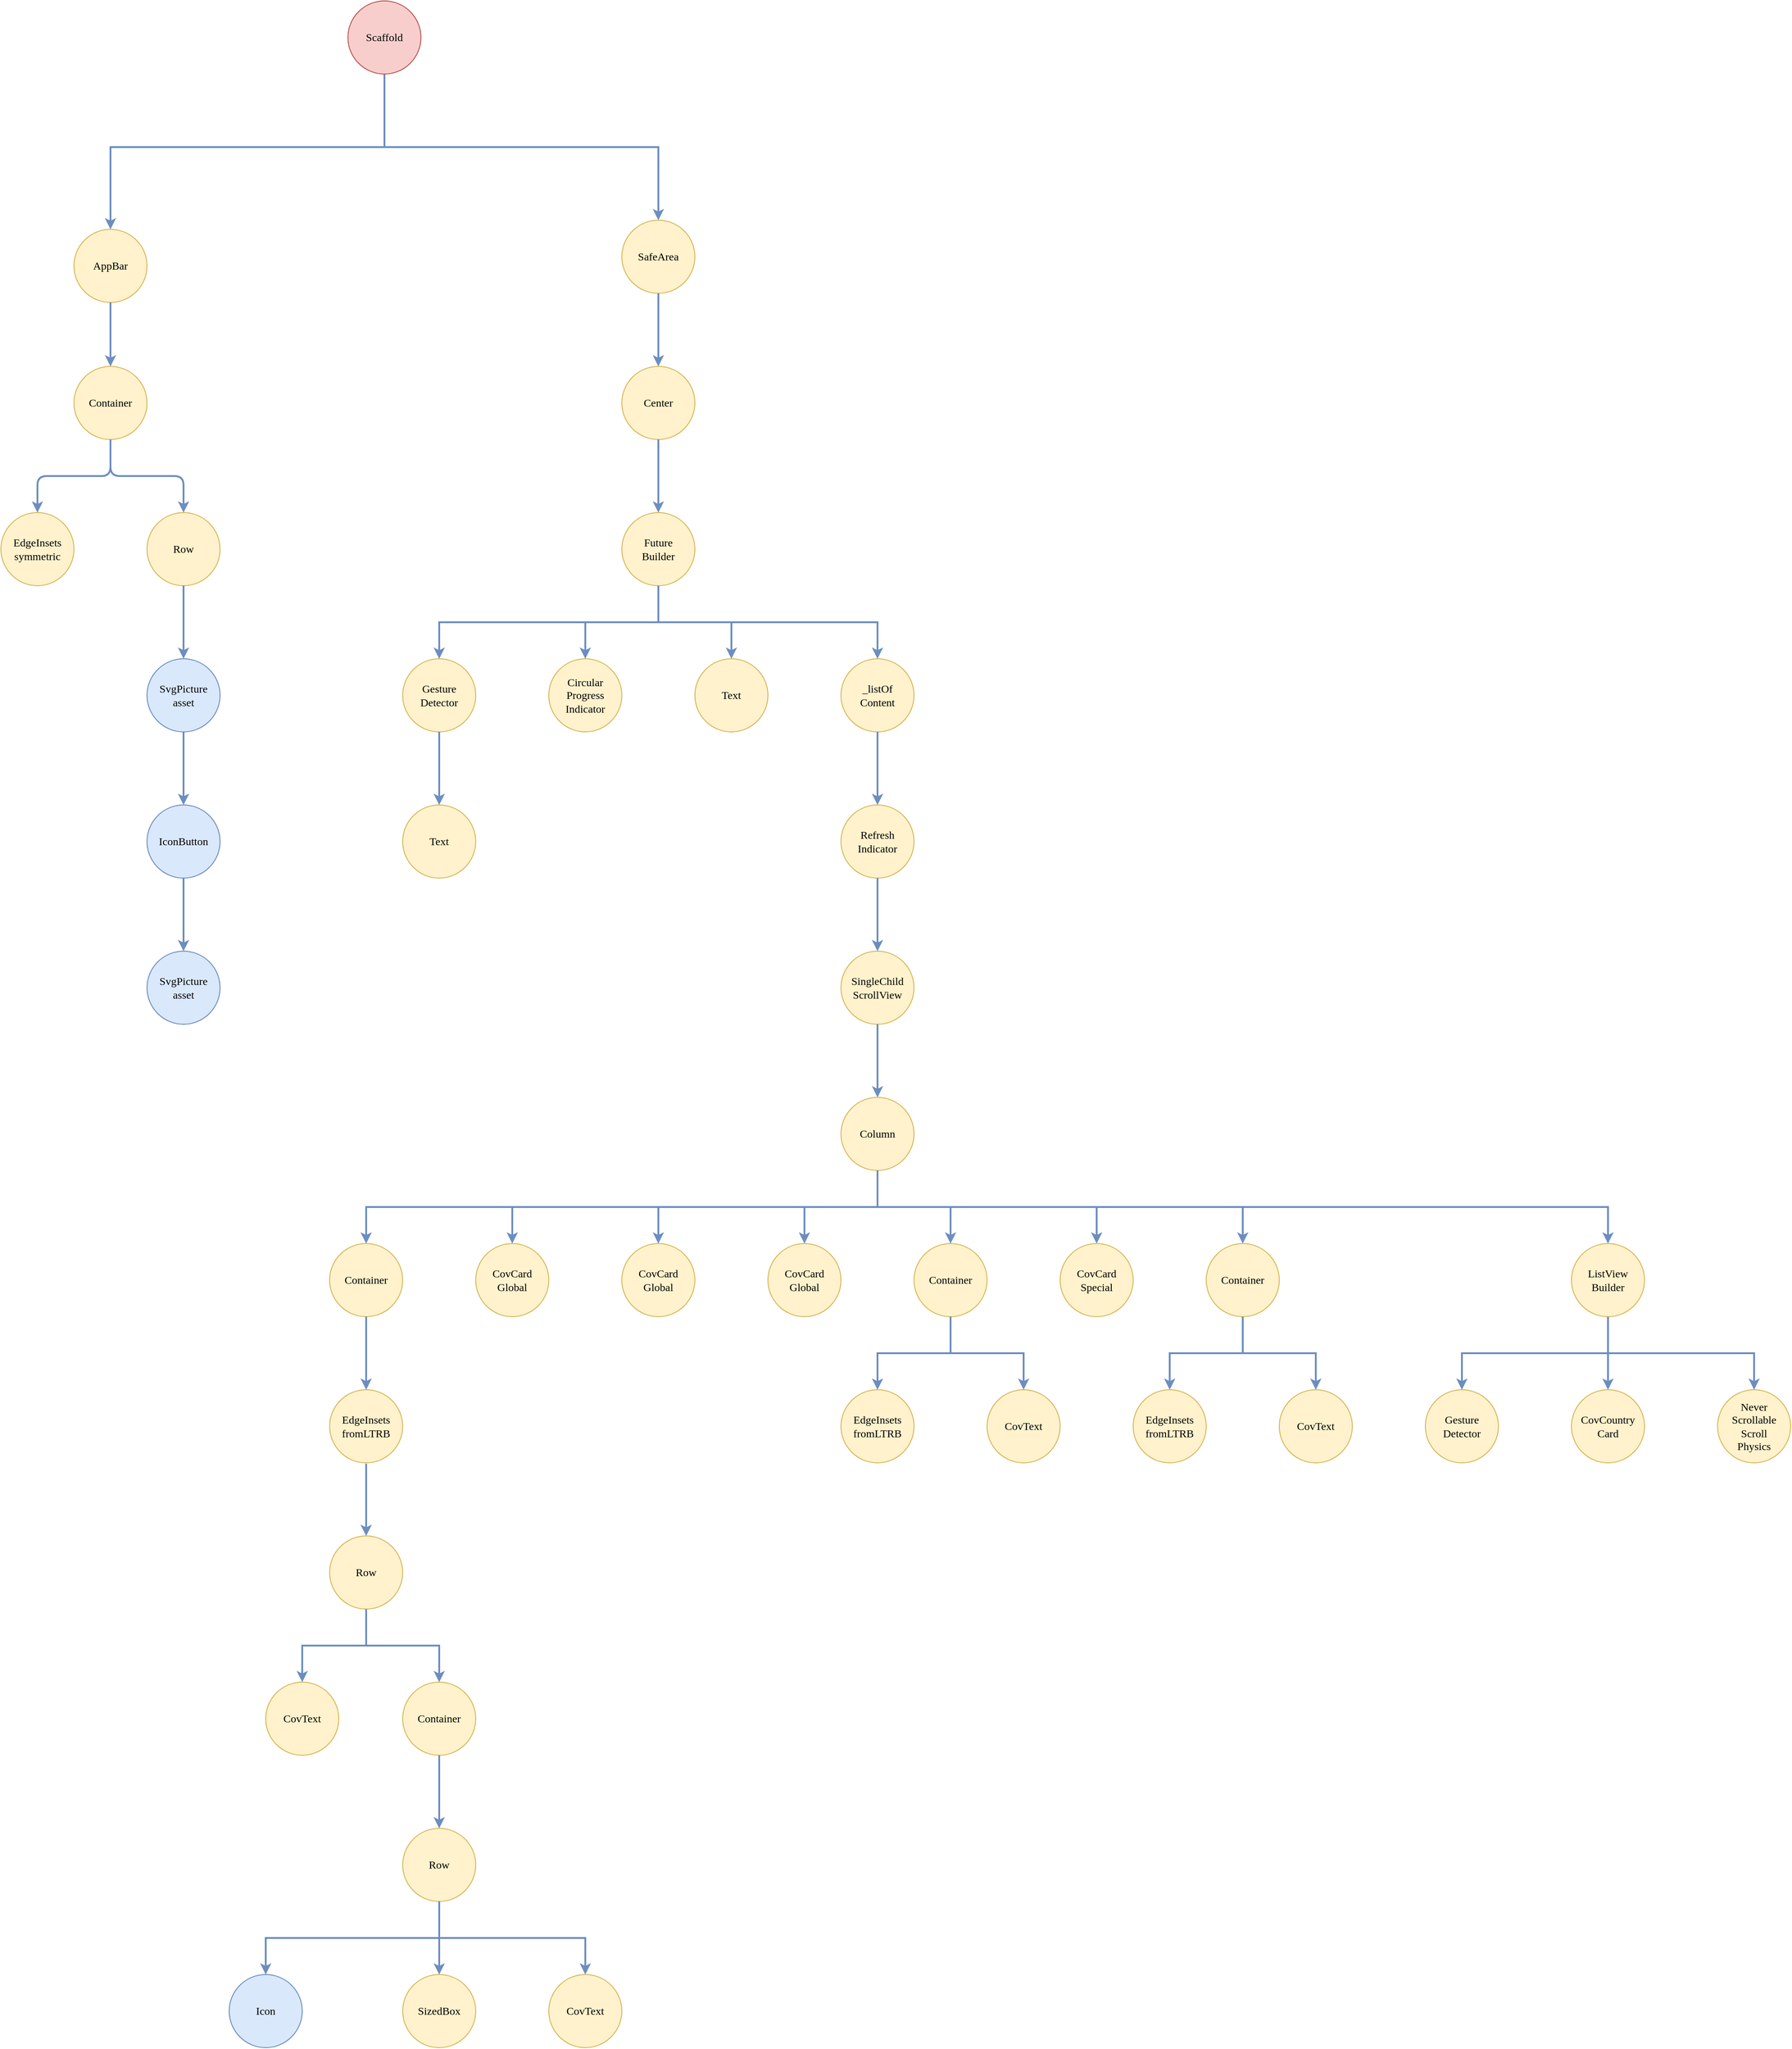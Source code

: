 <mxfile version="13.7.7" type="device"><diagram id="fLpZn8wgduBqjd5CORHO" name="Page-1"><mxGraphModel dx="18" dy="479" grid="1" gridSize="10" guides="1" tooltips="1" connect="1" arrows="1" fold="1" page="1" pageScale="1" pageWidth="850" pageHeight="1100" math="0" shadow="0"><root><mxCell id="0"/><mxCell id="1" parent="0"/><mxCell id="bT15BJXEBlqw_Ba61aOd-63" style="edgeStyle=orthogonalEdgeStyle;rounded=0;orthogonalLoop=1;jettySize=auto;html=1;strokeWidth=2;fillColor=#dae8fc;strokeColor=#6c8ebf;" parent="1" source="bT15BJXEBlqw_Ba61aOd-1" target="bT15BJXEBlqw_Ba61aOd-57" edge="1"><mxGeometry relative="1" as="geometry"><Array as="points"><mxPoint x="1380" y="200"/><mxPoint x="1080" y="200"/></Array></mxGeometry></mxCell><mxCell id="bT15BJXEBlqw_Ba61aOd-64" style="edgeStyle=orthogonalEdgeStyle;rounded=0;orthogonalLoop=1;jettySize=auto;html=1;strokeWidth=2;fillColor=#dae8fc;strokeColor=#6c8ebf;" parent="1" source="bT15BJXEBlqw_Ba61aOd-1" target="bT15BJXEBlqw_Ba61aOd-2" edge="1"><mxGeometry relative="1" as="geometry"><Array as="points"><mxPoint x="1380" y="200"/><mxPoint x="1680" y="200"/></Array></mxGeometry></mxCell><mxCell id="bT15BJXEBlqw_Ba61aOd-1" value="Scaffold" style="ellipse;whiteSpace=wrap;html=1;aspect=fixed;fontFamily=Verdana;fillColor=#f8cecc;strokeColor=#b85450;" parent="1" vertex="1"><mxGeometry x="1340" y="40" width="80" height="80" as="geometry"/></mxCell><mxCell id="bT15BJXEBlqw_Ba61aOd-2" value="SafeArea" style="ellipse;whiteSpace=wrap;html=1;aspect=fixed;fontFamily=Verdana;fillColor=#fff2cc;strokeColor=#d6b656;" parent="1" vertex="1"><mxGeometry x="1640" y="280" width="80" height="80" as="geometry"/></mxCell><mxCell id="bT15BJXEBlqw_Ba61aOd-57" value="AppBar" style="ellipse;whiteSpace=wrap;html=1;aspect=fixed;fontFamily=Verdana;fillColor=#fff2cc;strokeColor=#d6b656;" parent="1" vertex="1"><mxGeometry x="1040" y="290" width="80" height="80" as="geometry"/></mxCell><mxCell id="02WuhQaX8wvzWxbgia8o-1" value="Center" style="ellipse;whiteSpace=wrap;html=1;aspect=fixed;fontFamily=Verdana;fillColor=#fff2cc;strokeColor=#d6b656;" parent="1" vertex="1"><mxGeometry x="1640" y="440" width="80" height="80" as="geometry"/></mxCell><mxCell id="02WuhQaX8wvzWxbgia8o-2" value="" style="endArrow=classic;html=1;strokeWidth=2;fontFamily=Verdana;exitX=0.5;exitY=1;exitDx=0;exitDy=0;entryX=0.5;entryY=0;entryDx=0;entryDy=0;fillColor=#dae8fc;strokeColor=#6c8ebf;" parent="1" source="bT15BJXEBlqw_Ba61aOd-2" target="02WuhQaX8wvzWxbgia8o-1" edge="1"><mxGeometry width="50" height="50" relative="1" as="geometry"><mxPoint x="1620" y="510" as="sourcePoint"/><mxPoint x="1670" y="460" as="targetPoint"/></mxGeometry></mxCell><mxCell id="02WuhQaX8wvzWxbgia8o-3" value="&lt;div&gt;Future&lt;/div&gt;&lt;div&gt;Builder&lt;/div&gt;" style="ellipse;whiteSpace=wrap;html=1;aspect=fixed;fontFamily=Verdana;fillColor=#fff2cc;strokeColor=#d6b656;" parent="1" vertex="1"><mxGeometry x="1640" y="600" width="80" height="80" as="geometry"/></mxCell><mxCell id="02WuhQaX8wvzWxbgia8o-4" value="Gesture Detector" style="ellipse;whiteSpace=wrap;html=1;aspect=fixed;fontFamily=Verdana;fillColor=#fff2cc;strokeColor=#d6b656;" parent="1" vertex="1"><mxGeometry x="1400" y="760" width="80" height="80" as="geometry"/></mxCell><mxCell id="02WuhQaX8wvzWxbgia8o-7" value="Text" style="ellipse;whiteSpace=wrap;html=1;aspect=fixed;fontFamily=Verdana;fillColor=#fff2cc;strokeColor=#d6b656;" parent="1" vertex="1"><mxGeometry x="1720" y="760" width="80" height="80" as="geometry"/></mxCell><mxCell id="02WuhQaX8wvzWxbgia8o-8" value="" style="edgeStyle=elbowEdgeStyle;elbow=vertical;endArrow=classic;html=1;strokeWidth=2;fontFamily=Verdana;exitX=0.5;exitY=1;exitDx=0;exitDy=0;rounded=0;fillColor=#dae8fc;strokeColor=#6c8ebf;" parent="1" source="02WuhQaX8wvzWxbgia8o-3" target="02WuhQaX8wvzWxbgia8o-4" edge="1"><mxGeometry width="50" height="50" relative="1" as="geometry"><mxPoint x="1630" y="800" as="sourcePoint"/><mxPoint x="1680" y="750" as="targetPoint"/></mxGeometry></mxCell><mxCell id="02WuhQaX8wvzWxbgia8o-9" value="" style="edgeStyle=elbowEdgeStyle;elbow=vertical;endArrow=classic;html=1;strokeWidth=2;fontFamily=Verdana;entryX=0.5;entryY=0;entryDx=0;entryDy=0;rounded=0;fillColor=#dae8fc;strokeColor=#6c8ebf;" parent="1" target="02WuhQaX8wvzWxbgia8o-7" edge="1"><mxGeometry width="50" height="50" relative="1" as="geometry"><mxPoint x="1680" y="680" as="sourcePoint"/><mxPoint x="1740" y="740" as="targetPoint"/></mxGeometry></mxCell><mxCell id="02WuhQaX8wvzWxbgia8o-10" value="&lt;div&gt;Circular&lt;/div&gt;&lt;div&gt;Progress&lt;/div&gt;&lt;div&gt;Indicator&lt;br&gt;&lt;/div&gt;" style="ellipse;whiteSpace=wrap;html=1;aspect=fixed;fontFamily=Verdana;fillColor=#fff2cc;strokeColor=#d6b656;" parent="1" vertex="1"><mxGeometry x="1560" y="760" width="80" height="80" as="geometry"/></mxCell><mxCell id="02WuhQaX8wvzWxbgia8o-12" value="Text" style="ellipse;whiteSpace=wrap;html=1;aspect=fixed;fontFamily=Verdana;fillColor=#fff2cc;strokeColor=#d6b656;" parent="1" vertex="1"><mxGeometry x="1400" y="920" width="80" height="80" as="geometry"/></mxCell><mxCell id="02WuhQaX8wvzWxbgia8o-13" value="" style="endArrow=classic;html=1;strokeWidth=2;fontFamily=Verdana;exitX=0.5;exitY=1;exitDx=0;exitDy=0;entryX=0.5;entryY=0;entryDx=0;entryDy=0;fillColor=#dae8fc;strokeColor=#6c8ebf;" parent="1" source="02WuhQaX8wvzWxbgia8o-4" target="02WuhQaX8wvzWxbgia8o-12" edge="1"><mxGeometry width="50" height="50" relative="1" as="geometry"><mxPoint x="1610" y="870" as="sourcePoint"/><mxPoint x="1660" y="820" as="targetPoint"/></mxGeometry></mxCell><mxCell id="02WuhQaX8wvzWxbgia8o-15" value="" style="edgeStyle=elbowEdgeStyle;elbow=vertical;endArrow=classic;html=1;strokeWidth=2;fontFamily=Verdana;exitX=0.5;exitY=1;exitDx=0;exitDy=0;rounded=0;fillColor=#dae8fc;strokeColor=#6c8ebf;" parent="1" source="02WuhQaX8wvzWxbgia8o-3" target="02WuhQaX8wvzWxbgia8o-10" edge="1"><mxGeometry width="50" height="50" relative="1" as="geometry"><mxPoint x="1660" y="860" as="sourcePoint"/><mxPoint x="1710" y="810" as="targetPoint"/></mxGeometry></mxCell><mxCell id="02WuhQaX8wvzWxbgia8o-16" value="&lt;div&gt;_listOf&lt;/div&gt;&lt;div&gt;Content&lt;br&gt;&lt;/div&gt;" style="ellipse;whiteSpace=wrap;html=1;aspect=fixed;fontFamily=Verdana;fillColor=#fff2cc;strokeColor=#d6b656;" parent="1" vertex="1"><mxGeometry x="1880" y="760" width="80" height="80" as="geometry"/></mxCell><mxCell id="02WuhQaX8wvzWxbgia8o-17" value="" style="edgeStyle=elbowEdgeStyle;elbow=vertical;endArrow=classic;html=1;strokeWidth=2;fontFamily=Verdana;exitX=0.5;exitY=1;exitDx=0;exitDy=0;rounded=0;fillColor=#dae8fc;strokeColor=#6c8ebf;" parent="1" source="02WuhQaX8wvzWxbgia8o-3" target="02WuhQaX8wvzWxbgia8o-16" edge="1"><mxGeometry width="50" height="50" relative="1" as="geometry"><mxPoint x="1710" y="860" as="sourcePoint"/><mxPoint x="1760" y="810" as="targetPoint"/></mxGeometry></mxCell><mxCell id="02WuhQaX8wvzWxbgia8o-19" value="&lt;div&gt;SingleChild&lt;/div&gt;&lt;div&gt;ScrollView&lt;br&gt;&lt;/div&gt;" style="ellipse;whiteSpace=wrap;html=1;aspect=fixed;fontFamily=Verdana;fillColor=#fff2cc;strokeColor=#d6b656;" parent="1" vertex="1"><mxGeometry x="1880" y="1080" width="80" height="80" as="geometry"/></mxCell><mxCell id="02WuhQaX8wvzWxbgia8o-20" value="Column" style="ellipse;whiteSpace=wrap;html=1;aspect=fixed;fontFamily=Verdana;fillColor=#fff2cc;strokeColor=#d6b656;" parent="1" vertex="1"><mxGeometry x="1880" y="1240" width="80" height="80" as="geometry"/></mxCell><mxCell id="02WuhQaX8wvzWxbgia8o-21" value="Container" style="ellipse;whiteSpace=wrap;html=1;aspect=fixed;fontFamily=Verdana;fillColor=#fff2cc;strokeColor=#d6b656;" parent="1" vertex="1"><mxGeometry x="1320" y="1400" width="80" height="80" as="geometry"/></mxCell><mxCell id="02WuhQaX8wvzWxbgia8o-22" value="&lt;div&gt;CovCard&lt;/div&gt;&lt;div&gt;Global&lt;/div&gt;" style="ellipse;whiteSpace=wrap;html=1;aspect=fixed;fontFamily=Verdana;fillColor=#fff2cc;strokeColor=#d6b656;" parent="1" vertex="1"><mxGeometry x="1480" y="1400" width="80" height="80" as="geometry"/></mxCell><mxCell id="02WuhQaX8wvzWxbgia8o-26" value="&lt;div&gt;CovCard&lt;/div&gt;&lt;div&gt;Global&lt;/div&gt;" style="ellipse;whiteSpace=wrap;html=1;aspect=fixed;fontFamily=Verdana;fillColor=#fff2cc;strokeColor=#d6b656;" parent="1" vertex="1"><mxGeometry x="1800" y="1400" width="80" height="80" as="geometry"/></mxCell><mxCell id="02WuhQaX8wvzWxbgia8o-27" value="&lt;div&gt;CovCard&lt;/div&gt;&lt;div&gt;Global&lt;/div&gt;" style="ellipse;whiteSpace=wrap;html=1;aspect=fixed;fontFamily=Verdana;fillColor=#fff2cc;strokeColor=#d6b656;" parent="1" vertex="1"><mxGeometry x="1640" y="1400" width="80" height="80" as="geometry"/></mxCell><mxCell id="02WuhQaX8wvzWxbgia8o-28" value="Container" style="ellipse;whiteSpace=wrap;html=1;aspect=fixed;fontFamily=Verdana;fillColor=#fff2cc;strokeColor=#d6b656;" parent="1" vertex="1"><mxGeometry x="1960" y="1400" width="80" height="80" as="geometry"/></mxCell><mxCell id="02WuhQaX8wvzWxbgia8o-29" value="&lt;div&gt;CovCard&lt;/div&gt;&lt;div&gt;Special&lt;br&gt;&lt;/div&gt;" style="ellipse;whiteSpace=wrap;html=1;aspect=fixed;fontFamily=Verdana;fillColor=#fff2cc;strokeColor=#d6b656;" parent="1" vertex="1"><mxGeometry x="2120" y="1400" width="80" height="80" as="geometry"/></mxCell><mxCell id="02WuhQaX8wvzWxbgia8o-30" value="Container" style="ellipse;whiteSpace=wrap;html=1;aspect=fixed;fontFamily=Verdana;fillColor=#fff2cc;strokeColor=#d6b656;" parent="1" vertex="1"><mxGeometry x="2280" y="1400" width="80" height="80" as="geometry"/></mxCell><mxCell id="02WuhQaX8wvzWxbgia8o-31" value="&lt;div&gt;ListView&lt;/div&gt;&lt;div&gt;Builder&lt;br&gt;&lt;/div&gt;" style="ellipse;whiteSpace=wrap;html=1;aspect=fixed;fontFamily=Verdana;fillColor=#fff2cc;strokeColor=#d6b656;" parent="1" vertex="1"><mxGeometry x="2680" y="1400" width="80" height="80" as="geometry"/></mxCell><mxCell id="02WuhQaX8wvzWxbgia8o-32" value="&lt;div&gt;EdgeInsets&lt;/div&gt;&lt;div&gt;fromLTRB&lt;br&gt;&lt;/div&gt;" style="ellipse;whiteSpace=wrap;html=1;aspect=fixed;fontFamily=Verdana;fillColor=#fff2cc;strokeColor=#d6b656;" parent="1" vertex="1"><mxGeometry x="1320" y="1560" width="80" height="80" as="geometry"/></mxCell><mxCell id="02WuhQaX8wvzWxbgia8o-33" value="Row" style="ellipse;whiteSpace=wrap;html=1;aspect=fixed;fontFamily=Verdana;fillColor=#fff2cc;strokeColor=#d6b656;" parent="1" vertex="1"><mxGeometry x="1320" y="1720" width="80" height="80" as="geometry"/></mxCell><mxCell id="02WuhQaX8wvzWxbgia8o-34" value="CovText" style="ellipse;whiteSpace=wrap;html=1;aspect=fixed;fontFamily=Verdana;fillColor=#fff2cc;strokeColor=#d6b656;" parent="1" vertex="1"><mxGeometry x="1250" y="1880" width="80" height="80" as="geometry"/></mxCell><mxCell id="02WuhQaX8wvzWxbgia8o-35" value="Container" style="ellipse;whiteSpace=wrap;html=1;aspect=fixed;fontFamily=Verdana;fillColor=#fff2cc;strokeColor=#d6b656;" parent="1" vertex="1"><mxGeometry x="1400" y="1880" width="80" height="80" as="geometry"/></mxCell><mxCell id="02WuhQaX8wvzWxbgia8o-36" value="Row" style="ellipse;whiteSpace=wrap;html=1;aspect=fixed;fontFamily=Verdana;fillColor=#fff2cc;strokeColor=#d6b656;" parent="1" vertex="1"><mxGeometry x="1400" y="2040" width="80" height="80" as="geometry"/></mxCell><mxCell id="02WuhQaX8wvzWxbgia8o-37" value="Icon" style="ellipse;whiteSpace=wrap;html=1;aspect=fixed;fontFamily=Verdana;fillColor=#dae8fc;strokeColor=#6c8ebf;" parent="1" vertex="1"><mxGeometry x="1210" y="2200" width="80" height="80" as="geometry"/></mxCell><mxCell id="02WuhQaX8wvzWxbgia8o-38" value="SizedBox" style="ellipse;whiteSpace=wrap;html=1;aspect=fixed;fontFamily=Verdana;fillColor=#fff2cc;strokeColor=#d6b656;" parent="1" vertex="1"><mxGeometry x="1400" y="2200" width="80" height="80" as="geometry"/></mxCell><mxCell id="02WuhQaX8wvzWxbgia8o-39" value="CovText" style="ellipse;whiteSpace=wrap;html=1;aspect=fixed;fontFamily=Verdana;fillColor=#fff2cc;strokeColor=#d6b656;" parent="1" vertex="1"><mxGeometry x="1560" y="2200" width="80" height="80" as="geometry"/></mxCell><mxCell id="02WuhQaX8wvzWxbgia8o-40" value="" style="endArrow=classic;html=1;strokeWidth=2;fontFamily=Verdana;exitX=0.5;exitY=1;exitDx=0;exitDy=0;fillColor=#dae8fc;strokeColor=#6c8ebf;" parent="1" source="02WuhQaX8wvzWxbgia8o-16" target="E_biVGHDyVx-wCJ4b8H1-1" edge="1"><mxGeometry width="50" height="50" relative="1" as="geometry"><mxPoint x="1760" y="920" as="sourcePoint"/><mxPoint x="1920" y="910" as="targetPoint"/></mxGeometry></mxCell><mxCell id="02WuhQaX8wvzWxbgia8o-41" value="" style="endArrow=classic;html=1;strokeWidth=2;fontFamily=Verdana;exitX=0.5;exitY=1;exitDx=0;exitDy=0;entryX=0.5;entryY=0;entryDx=0;entryDy=0;fillColor=#dae8fc;strokeColor=#6c8ebf;" parent="1" source="02WuhQaX8wvzWxbgia8o-19" target="02WuhQaX8wvzWxbgia8o-20" edge="1"><mxGeometry width="50" height="50" relative="1" as="geometry"><mxPoint x="1760" y="1260" as="sourcePoint"/><mxPoint x="1810" y="1210" as="targetPoint"/></mxGeometry></mxCell><mxCell id="02WuhQaX8wvzWxbgia8o-43" value="" style="edgeStyle=elbowEdgeStyle;elbow=vertical;endArrow=classic;html=1;strokeWidth=2;fontFamily=Verdana;exitX=0.5;exitY=1;exitDx=0;exitDy=0;rounded=0;fillColor=#dae8fc;strokeColor=#6c8ebf;" parent="1" source="02WuhQaX8wvzWxbgia8o-20" target="02WuhQaX8wvzWxbgia8o-21" edge="1"><mxGeometry width="50" height="50" relative="1" as="geometry"><mxPoint x="1650" y="1380" as="sourcePoint"/><mxPoint x="1700" y="1330" as="targetPoint"/></mxGeometry></mxCell><mxCell id="02WuhQaX8wvzWxbgia8o-44" value="" style="edgeStyle=elbowEdgeStyle;elbow=vertical;endArrow=classic;html=1;strokeWidth=2;fontFamily=Verdana;exitX=0.5;exitY=1;exitDx=0;exitDy=0;rounded=0;fillColor=#dae8fc;strokeColor=#6c8ebf;" parent="1" source="02WuhQaX8wvzWxbgia8o-20" target="02WuhQaX8wvzWxbgia8o-22" edge="1"><mxGeometry width="50" height="50" relative="1" as="geometry"><mxPoint x="1650" y="1380" as="sourcePoint"/><mxPoint x="1700" y="1330" as="targetPoint"/></mxGeometry></mxCell><mxCell id="02WuhQaX8wvzWxbgia8o-45" value="" style="edgeStyle=elbowEdgeStyle;elbow=vertical;endArrow=classic;html=1;strokeWidth=2;fontFamily=Verdana;rounded=0;fillColor=#dae8fc;strokeColor=#6c8ebf;" parent="1" target="02WuhQaX8wvzWxbgia8o-27" edge="1"><mxGeometry width="50" height="50" relative="1" as="geometry"><mxPoint x="1920" y="1320" as="sourcePoint"/><mxPoint x="1880" y="1330" as="targetPoint"/></mxGeometry></mxCell><mxCell id="02WuhQaX8wvzWxbgia8o-46" value="" style="edgeStyle=elbowEdgeStyle;elbow=vertical;endArrow=classic;html=1;strokeWidth=2;fontFamily=Verdana;exitX=0.5;exitY=1;exitDx=0;exitDy=0;entryX=0.5;entryY=0;entryDx=0;entryDy=0;rounded=0;fillColor=#dae8fc;strokeColor=#6c8ebf;" parent="1" source="02WuhQaX8wvzWxbgia8o-20" target="02WuhQaX8wvzWxbgia8o-26" edge="1"><mxGeometry width="50" height="50" relative="1" as="geometry"><mxPoint x="1830" y="1380" as="sourcePoint"/><mxPoint x="1880" y="1330" as="targetPoint"/></mxGeometry></mxCell><mxCell id="02WuhQaX8wvzWxbgia8o-47" value="" style="edgeStyle=elbowEdgeStyle;elbow=vertical;endArrow=classic;html=1;strokeWidth=2;fontFamily=Verdana;exitX=0.5;exitY=1;exitDx=0;exitDy=0;entryX=0.5;entryY=0;entryDx=0;entryDy=0;rounded=0;fillColor=#dae8fc;strokeColor=#6c8ebf;" parent="1" source="02WuhQaX8wvzWxbgia8o-20" target="02WuhQaX8wvzWxbgia8o-28" edge="1"><mxGeometry width="50" height="50" relative="1" as="geometry"><mxPoint x="1940" y="1340" as="sourcePoint"/><mxPoint x="1930" y="1430" as="targetPoint"/></mxGeometry></mxCell><mxCell id="02WuhQaX8wvzWxbgia8o-48" value="" style="edgeStyle=elbowEdgeStyle;elbow=vertical;endArrow=classic;html=1;strokeWidth=2;fontFamily=Verdana;exitX=0.5;exitY=1;exitDx=0;exitDy=0;entryX=0.5;entryY=0;entryDx=0;entryDy=0;rounded=0;fillColor=#dae8fc;strokeColor=#6c8ebf;" parent="1" source="02WuhQaX8wvzWxbgia8o-20" target="02WuhQaX8wvzWxbgia8o-29" edge="1"><mxGeometry width="50" height="50" relative="1" as="geometry"><mxPoint x="1890" y="1410" as="sourcePoint"/><mxPoint x="1940" y="1360" as="targetPoint"/></mxGeometry></mxCell><mxCell id="02WuhQaX8wvzWxbgia8o-49" value="" style="edgeStyle=elbowEdgeStyle;elbow=vertical;endArrow=classic;html=1;strokeWidth=2;fontFamily=Verdana;exitX=0.5;exitY=1;exitDx=0;exitDy=0;entryX=0.5;entryY=0;entryDx=0;entryDy=0;rounded=0;fillColor=#dae8fc;strokeColor=#6c8ebf;" parent="1" source="02WuhQaX8wvzWxbgia8o-20" target="02WuhQaX8wvzWxbgia8o-30" edge="1"><mxGeometry width="50" height="50" relative="1" as="geometry"><mxPoint x="1890" y="1410" as="sourcePoint"/><mxPoint x="1940" y="1360" as="targetPoint"/></mxGeometry></mxCell><mxCell id="02WuhQaX8wvzWxbgia8o-50" value="" style="edgeStyle=elbowEdgeStyle;elbow=vertical;endArrow=classic;html=1;strokeWidth=2;fontFamily=Verdana;exitX=0.5;exitY=1;exitDx=0;exitDy=0;entryX=0.5;entryY=0;entryDx=0;entryDy=0;rounded=0;fillColor=#dae8fc;strokeColor=#6c8ebf;" parent="1" source="02WuhQaX8wvzWxbgia8o-20" target="02WuhQaX8wvzWxbgia8o-31" edge="1"><mxGeometry width="50" height="50" relative="1" as="geometry"><mxPoint x="2130" y="1410" as="sourcePoint"/><mxPoint x="2180" y="1360" as="targetPoint"/></mxGeometry></mxCell><mxCell id="02WuhQaX8wvzWxbgia8o-51" value="" style="endArrow=classic;html=1;strokeWidth=2;fontFamily=Verdana;exitX=0.5;exitY=1;exitDx=0;exitDy=0;fillColor=#dae8fc;strokeColor=#6c8ebf;rounded=0;" parent="1" source="02WuhQaX8wvzWxbgia8o-21" target="02WuhQaX8wvzWxbgia8o-32" edge="1"><mxGeometry width="50" height="50" relative="1" as="geometry"><mxPoint x="1630" y="1560" as="sourcePoint"/><mxPoint x="1680" y="1510" as="targetPoint"/></mxGeometry></mxCell><mxCell id="02WuhQaX8wvzWxbgia8o-52" value="" style="endArrow=classic;html=1;strokeWidth=2;fontFamily=Verdana;entryX=0.5;entryY=0;entryDx=0;entryDy=0;fillColor=#dae8fc;strokeColor=#6c8ebf;rounded=0;" parent="1" target="02WuhQaX8wvzWxbgia8o-33" edge="1"><mxGeometry width="50" height="50" relative="1" as="geometry"><mxPoint x="1360" y="1641" as="sourcePoint"/><mxPoint x="1289" y="1730" as="targetPoint"/></mxGeometry></mxCell><mxCell id="02WuhQaX8wvzWxbgia8o-53" value="" style="edgeStyle=elbowEdgeStyle;elbow=vertical;endArrow=classic;html=1;strokeWidth=2;fontFamily=Verdana;fillColor=#dae8fc;strokeColor=#6c8ebf;rounded=0;exitX=0.5;exitY=1;exitDx=0;exitDy=0;entryX=0.5;entryY=0;entryDx=0;entryDy=0;" parent="1" source="02WuhQaX8wvzWxbgia8o-33" target="02WuhQaX8wvzWxbgia8o-34" edge="1"><mxGeometry width="50" height="50" relative="1" as="geometry"><mxPoint x="1280" y="1760" as="sourcePoint"/><mxPoint x="1210" y="1840" as="targetPoint"/></mxGeometry></mxCell><mxCell id="02WuhQaX8wvzWxbgia8o-54" value="" style="edgeStyle=elbowEdgeStyle;elbow=vertical;endArrow=classic;html=1;strokeWidth=2;fontFamily=Verdana;exitX=0.5;exitY=1;exitDx=0;exitDy=0;entryX=0.5;entryY=0;entryDx=0;entryDy=0;fillColor=#dae8fc;strokeColor=#6c8ebf;rounded=0;" parent="1" source="02WuhQaX8wvzWxbgia8o-33" target="02WuhQaX8wvzWxbgia8o-35" edge="1"><mxGeometry width="50" height="50" relative="1" as="geometry"><mxPoint x="1440" y="1810" as="sourcePoint"/><mxPoint x="1520" y="1890" as="targetPoint"/></mxGeometry></mxCell><mxCell id="02WuhQaX8wvzWxbgia8o-55" value="" style="endArrow=classic;html=1;strokeWidth=2;fontFamily=Verdana;fillColor=#dae8fc;strokeColor=#6c8ebf;rounded=0;exitX=0.5;exitY=1;exitDx=0;exitDy=0;" parent="1" source="02WuhQaX8wvzWxbgia8o-35" target="02WuhQaX8wvzWxbgia8o-36" edge="1"><mxGeometry width="50" height="50" relative="1" as="geometry"><mxPoint x="1440" y="2010" as="sourcePoint"/><mxPoint x="1440" y="2030" as="targetPoint"/></mxGeometry></mxCell><mxCell id="02WuhQaX8wvzWxbgia8o-56" value="" style="endArrow=classic;html=1;strokeWidth=2;fontFamily=Verdana;exitX=0.5;exitY=1;exitDx=0;exitDy=0;fillColor=#dae8fc;strokeColor=#6c8ebf;rounded=0;entryX=0.5;entryY=0;entryDx=0;entryDy=0;" parent="1" source="02WuhQaX8wvzWxbgia8o-36" target="02WuhQaX8wvzWxbgia8o-38" edge="1"><mxGeometry width="50" height="50" relative="1" as="geometry"><mxPoint x="1460" y="2280" as="sourcePoint"/><mxPoint x="1460" y="2360" as="targetPoint"/></mxGeometry></mxCell><mxCell id="02WuhQaX8wvzWxbgia8o-57" value="" style="edgeStyle=elbowEdgeStyle;elbow=vertical;endArrow=classic;html=1;strokeWidth=2;fontFamily=Verdana;entryX=0.5;entryY=0;entryDx=0;entryDy=0;fillColor=#dae8fc;strokeColor=#6c8ebf;rounded=0;" parent="1" target="02WuhQaX8wvzWxbgia8o-37" edge="1"><mxGeometry width="50" height="50" relative="1" as="geometry"><mxPoint x="1440" y="2120" as="sourcePoint"/><mxPoint x="1240" y="2370" as="targetPoint"/></mxGeometry></mxCell><mxCell id="02WuhQaX8wvzWxbgia8o-58" value="" style="edgeStyle=elbowEdgeStyle;elbow=vertical;endArrow=classic;html=1;strokeWidth=2;fontFamily=Verdana;fillColor=#dae8fc;strokeColor=#6c8ebf;rounded=0;" parent="1" source="02WuhQaX8wvzWxbgia8o-36" target="02WuhQaX8wvzWxbgia8o-39" edge="1"><mxGeometry width="50" height="50" relative="1" as="geometry"><mxPoint x="1430" y="2290" as="sourcePoint"/><mxPoint x="1590" y="2370" as="targetPoint"/></mxGeometry></mxCell><mxCell id="02WuhQaX8wvzWxbgia8o-59" value="&lt;div&gt;EdgeInsets&lt;/div&gt;&lt;div&gt;fromLTRB&lt;br&gt;&lt;/div&gt;" style="ellipse;whiteSpace=wrap;html=1;aspect=fixed;fontFamily=Verdana;fillColor=#fff2cc;strokeColor=#d6b656;" parent="1" vertex="1"><mxGeometry x="1880" y="1560" width="80" height="80" as="geometry"/></mxCell><mxCell id="02WuhQaX8wvzWxbgia8o-60" value="CovText" style="ellipse;whiteSpace=wrap;html=1;aspect=fixed;fontFamily=Verdana;fillColor=#fff2cc;strokeColor=#d6b656;" parent="1" vertex="1"><mxGeometry x="2040" y="1560" width="80" height="80" as="geometry"/></mxCell><mxCell id="02WuhQaX8wvzWxbgia8o-61" value="" style="edgeStyle=elbowEdgeStyle;elbow=vertical;endArrow=classic;html=1;strokeWidth=2;fontFamily=Verdana;exitX=0.5;exitY=1;exitDx=0;exitDy=0;entryX=0.5;entryY=0;entryDx=0;entryDy=0;fillColor=#dae8fc;strokeColor=#6c8ebf;rounded=0;" parent="1" source="02WuhQaX8wvzWxbgia8o-28" target="02WuhQaX8wvzWxbgia8o-59" edge="1"><mxGeometry width="50" height="50" relative="1" as="geometry"><mxPoint x="1960" y="1610" as="sourcePoint"/><mxPoint x="2010" y="1560" as="targetPoint"/></mxGeometry></mxCell><mxCell id="02WuhQaX8wvzWxbgia8o-62" value="" style="edgeStyle=elbowEdgeStyle;elbow=vertical;endArrow=classic;html=1;strokeWidth=2;fontFamily=Verdana;fillColor=#dae8fc;strokeColor=#6c8ebf;rounded=0;" parent="1" source="02WuhQaX8wvzWxbgia8o-28" target="02WuhQaX8wvzWxbgia8o-60" edge="1"><mxGeometry width="50" height="50" relative="1" as="geometry"><mxPoint x="1960" y="1610" as="sourcePoint"/><mxPoint x="2010" y="1560" as="targetPoint"/></mxGeometry></mxCell><mxCell id="02WuhQaX8wvzWxbgia8o-65" value="&lt;div&gt;EdgeInsets&lt;/div&gt;&lt;div&gt;fromLTRB&lt;br&gt;&lt;/div&gt;" style="ellipse;whiteSpace=wrap;html=1;aspect=fixed;fontFamily=Verdana;fillColor=#fff2cc;strokeColor=#d6b656;" parent="1" vertex="1"><mxGeometry x="2200" y="1560" width="80" height="80" as="geometry"/></mxCell><mxCell id="02WuhQaX8wvzWxbgia8o-66" value="CovText" style="ellipse;whiteSpace=wrap;html=1;aspect=fixed;fontFamily=Verdana;fillColor=#fff2cc;strokeColor=#d6b656;" parent="1" vertex="1"><mxGeometry x="2360" y="1560" width="80" height="80" as="geometry"/></mxCell><mxCell id="02WuhQaX8wvzWxbgia8o-67" value="" style="edgeStyle=elbowEdgeStyle;elbow=vertical;endArrow=classic;html=1;strokeWidth=2;fontFamily=Verdana;exitX=0.5;exitY=1;exitDx=0;exitDy=0;entryX=0.5;entryY=0;entryDx=0;entryDy=0;fillColor=#dae8fc;strokeColor=#6c8ebf;rounded=0;" parent="1" source="02WuhQaX8wvzWxbgia8o-30" target="02WuhQaX8wvzWxbgia8o-65" edge="1"><mxGeometry width="50" height="50" relative="1" as="geometry"><mxPoint x="2240" y="1580" as="sourcePoint"/><mxPoint x="2290" y="1530" as="targetPoint"/></mxGeometry></mxCell><mxCell id="02WuhQaX8wvzWxbgia8o-68" value="" style="edgeStyle=elbowEdgeStyle;elbow=vertical;endArrow=classic;html=1;strokeWidth=2;fontFamily=Verdana;exitX=0.5;exitY=1;exitDx=0;exitDy=0;fillColor=#dae8fc;strokeColor=#6c8ebf;rounded=0;" parent="1" source="02WuhQaX8wvzWxbgia8o-30" target="02WuhQaX8wvzWxbgia8o-66" edge="1"><mxGeometry width="50" height="50" relative="1" as="geometry"><mxPoint x="2290" y="1580" as="sourcePoint"/><mxPoint x="2340" y="1530" as="targetPoint"/></mxGeometry></mxCell><mxCell id="02WuhQaX8wvzWxbgia8o-69" value="&lt;div&gt;Gesture&lt;/div&gt;&lt;div&gt;Detector&lt;br&gt;&lt;/div&gt;" style="ellipse;whiteSpace=wrap;html=1;aspect=fixed;fontFamily=Verdana;fillColor=#fff2cc;strokeColor=#d6b656;" parent="1" vertex="1"><mxGeometry x="2520" y="1560" width="80" height="80" as="geometry"/></mxCell><mxCell id="02WuhQaX8wvzWxbgia8o-70" value="&lt;div&gt;CovCountry&lt;/div&gt;&lt;div&gt;Card&lt;br&gt;&lt;/div&gt;" style="ellipse;whiteSpace=wrap;html=1;aspect=fixed;fontFamily=Verdana;fillColor=#fff2cc;strokeColor=#d6b656;" parent="1" vertex="1"><mxGeometry x="2680" y="1560" width="80" height="80" as="geometry"/></mxCell><mxCell id="02WuhQaX8wvzWxbgia8o-71" value="&lt;div&gt;Never&lt;/div&gt;&lt;div&gt;Scrollable&lt;/div&gt;&lt;div&gt;Scroll&lt;/div&gt;&lt;div&gt;Physics&lt;br&gt;&lt;/div&gt;" style="ellipse;whiteSpace=wrap;html=1;aspect=fixed;fontFamily=Verdana;fillColor=#fff2cc;strokeColor=#d6b656;" parent="1" vertex="1"><mxGeometry x="2840" y="1560" width="80" height="80" as="geometry"/></mxCell><mxCell id="02WuhQaX8wvzWxbgia8o-72" value="" style="endArrow=classic;html=1;strokeWidth=2;fontFamily=Verdana;exitX=0.5;exitY=1;exitDx=0;exitDy=0;entryX=0.5;entryY=0;entryDx=0;entryDy=0;fillColor=#dae8fc;strokeColor=#6c8ebf;" parent="1" source="02WuhQaX8wvzWxbgia8o-31" target="02WuhQaX8wvzWxbgia8o-70" edge="1"><mxGeometry width="50" height="50" relative="1" as="geometry"><mxPoint x="2570" y="1580" as="sourcePoint"/><mxPoint x="2620" y="1530" as="targetPoint"/></mxGeometry></mxCell><mxCell id="02WuhQaX8wvzWxbgia8o-73" value="" style="edgeStyle=elbowEdgeStyle;elbow=vertical;endArrow=classic;html=1;strokeWidth=2;fontFamily=Verdana;exitX=0.5;exitY=1;exitDx=0;exitDy=0;entryX=0.5;entryY=0;entryDx=0;entryDy=0;rounded=0;fillColor=#dae8fc;strokeColor=#6c8ebf;" parent="1" source="02WuhQaX8wvzWxbgia8o-31" target="02WuhQaX8wvzWxbgia8o-69" edge="1"><mxGeometry width="50" height="50" relative="1" as="geometry"><mxPoint x="2570" y="1580" as="sourcePoint"/><mxPoint x="2620" y="1530" as="targetPoint"/></mxGeometry></mxCell><mxCell id="02WuhQaX8wvzWxbgia8o-74" value="" style="edgeStyle=elbowEdgeStyle;elbow=vertical;endArrow=classic;html=1;strokeWidth=2;fontFamily=Verdana;exitX=0.5;exitY=1;exitDx=0;exitDy=0;entryX=0.5;entryY=0;entryDx=0;entryDy=0;rounded=0;fillColor=#dae8fc;strokeColor=#6c8ebf;" parent="1" source="02WuhQaX8wvzWxbgia8o-31" target="02WuhQaX8wvzWxbgia8o-71" edge="1"><mxGeometry width="50" height="50" relative="1" as="geometry"><mxPoint x="2620" y="1590" as="sourcePoint"/><mxPoint x="2670" y="1540" as="targetPoint"/></mxGeometry></mxCell><mxCell id="02WuhQaX8wvzWxbgia8o-76" value="Container" style="ellipse;whiteSpace=wrap;html=1;aspect=fixed;fontFamily=Verdana;fillColor=#fff2cc;strokeColor=#d6b656;" parent="1" vertex="1"><mxGeometry x="1040" y="440" width="80" height="80" as="geometry"/></mxCell><mxCell id="02WuhQaX8wvzWxbgia8o-77" value="" style="endArrow=classic;html=1;strokeWidth=2;fontFamily=Verdana;exitX=0.5;exitY=1;exitDx=0;exitDy=0;entryX=0.5;entryY=0;entryDx=0;entryDy=0;fillColor=#dae8fc;strokeColor=#6c8ebf;" parent="1" source="bT15BJXEBlqw_Ba61aOd-57" target="02WuhQaX8wvzWxbgia8o-76" edge="1"><mxGeometry width="50" height="50" relative="1" as="geometry"><mxPoint x="1170" y="470" as="sourcePoint"/><mxPoint x="1220" y="420" as="targetPoint"/></mxGeometry></mxCell><mxCell id="02WuhQaX8wvzWxbgia8o-78" value="&lt;div&gt;EdgeInsets&lt;/div&gt;&lt;div&gt;symmetric&lt;br&gt;&lt;/div&gt;" style="ellipse;whiteSpace=wrap;html=1;aspect=fixed;fontFamily=Verdana;fillColor=#fff2cc;strokeColor=#d6b656;" parent="1" vertex="1"><mxGeometry x="960" y="600" width="80" height="80" as="geometry"/></mxCell><mxCell id="02WuhQaX8wvzWxbgia8o-79" value="Row" style="ellipse;whiteSpace=wrap;html=1;aspect=fixed;fontFamily=Verdana;fillColor=#fff2cc;strokeColor=#d6b656;" parent="1" vertex="1"><mxGeometry x="1120" y="600" width="80" height="80" as="geometry"/></mxCell><mxCell id="02WuhQaX8wvzWxbgia8o-80" value="&lt;div&gt;SvgPicture&lt;/div&gt;&lt;div&gt;asset&lt;br&gt;&lt;/div&gt;" style="ellipse;whiteSpace=wrap;html=1;aspect=fixed;fontFamily=Verdana;fillColor=#dae8fc;strokeColor=#6c8ebf;" parent="1" vertex="1"><mxGeometry x="1120" y="760" width="80" height="80" as="geometry"/></mxCell><mxCell id="02WuhQaX8wvzWxbgia8o-81" value="IconButton" style="ellipse;whiteSpace=wrap;html=1;aspect=fixed;fontFamily=Verdana;fillColor=#dae8fc;strokeColor=#6c8ebf;" parent="1" vertex="1"><mxGeometry x="1120" y="920" width="80" height="80" as="geometry"/></mxCell><mxCell id="02WuhQaX8wvzWxbgia8o-82" value="&lt;div&gt;SvgPicture&lt;/div&gt;&lt;div&gt;asset&lt;br&gt;&lt;/div&gt;" style="ellipse;whiteSpace=wrap;html=1;aspect=fixed;fontFamily=Verdana;fillColor=#dae8fc;strokeColor=#6c8ebf;" parent="1" vertex="1"><mxGeometry x="1120" y="1080" width="80" height="80" as="geometry"/></mxCell><mxCell id="02WuhQaX8wvzWxbgia8o-84" value="" style="endArrow=classic;html=1;strokeWidth=2;fontFamily=Verdana;exitX=0.5;exitY=1;exitDx=0;exitDy=0;entryX=0.5;entryY=0;entryDx=0;entryDy=0;fillColor=#dae8fc;strokeColor=#6c8ebf;" parent="1" source="02WuhQaX8wvzWxbgia8o-1" target="02WuhQaX8wvzWxbgia8o-3" edge="1"><mxGeometry width="50" height="50" relative="1" as="geometry"><mxPoint x="1650" y="610" as="sourcePoint"/><mxPoint x="1700" y="560" as="targetPoint"/></mxGeometry></mxCell><mxCell id="02WuhQaX8wvzWxbgia8o-85" value="" style="edgeStyle=elbowEdgeStyle;elbow=vertical;endArrow=classic;html=1;strokeWidth=2;fontFamily=Verdana;exitX=0.5;exitY=1;exitDx=0;exitDy=0;entryX=0.5;entryY=0;entryDx=0;entryDy=0;fillColor=#dae8fc;strokeColor=#6c8ebf;" parent="1" source="02WuhQaX8wvzWxbgia8o-76" target="02WuhQaX8wvzWxbgia8o-78" edge="1"><mxGeometry width="50" height="50" relative="1" as="geometry"><mxPoint x="1250" y="640" as="sourcePoint"/><mxPoint x="1300" y="590" as="targetPoint"/></mxGeometry></mxCell><mxCell id="02WuhQaX8wvzWxbgia8o-86" value="" style="edgeStyle=elbowEdgeStyle;elbow=vertical;endArrow=classic;html=1;strokeWidth=2;fontFamily=Verdana;exitX=0.5;exitY=1;exitDx=0;exitDy=0;fillColor=#dae8fc;strokeColor=#6c8ebf;" parent="1" source="02WuhQaX8wvzWxbgia8o-76" target="02WuhQaX8wvzWxbgia8o-79" edge="1"><mxGeometry width="50" height="50" relative="1" as="geometry"><mxPoint x="1250" y="640" as="sourcePoint"/><mxPoint x="1300" y="590" as="targetPoint"/></mxGeometry></mxCell><mxCell id="02WuhQaX8wvzWxbgia8o-87" value="" style="endArrow=classic;html=1;strokeWidth=2;fontFamily=Verdana;exitX=0.5;exitY=1;exitDx=0;exitDy=0;fillColor=#dae8fc;strokeColor=#6c8ebf;" parent="1" source="02WuhQaX8wvzWxbgia8o-79" target="02WuhQaX8wvzWxbgia8o-80" edge="1"><mxGeometry width="50" height="50" relative="1" as="geometry"><mxPoint x="1200" y="850" as="sourcePoint"/><mxPoint x="1250" y="800" as="targetPoint"/></mxGeometry></mxCell><mxCell id="02WuhQaX8wvzWxbgia8o-88" value="" style="endArrow=classic;html=1;strokeWidth=2;fontFamily=Verdana;exitX=0.5;exitY=1;exitDx=0;exitDy=0;fillColor=#dae8fc;strokeColor=#6c8ebf;" parent="1" source="02WuhQaX8wvzWxbgia8o-80" target="02WuhQaX8wvzWxbgia8o-81" edge="1"><mxGeometry width="50" height="50" relative="1" as="geometry"><mxPoint x="1200" y="940" as="sourcePoint"/><mxPoint x="1250" y="890" as="targetPoint"/></mxGeometry></mxCell><mxCell id="02WuhQaX8wvzWxbgia8o-89" value="" style="endArrow=classic;html=1;strokeWidth=2;fontFamily=Verdana;exitX=0.5;exitY=1;exitDx=0;exitDy=0;entryX=0.5;entryY=0;entryDx=0;entryDy=0;fillColor=#dae8fc;strokeColor=#6c8ebf;" parent="1" source="02WuhQaX8wvzWxbgia8o-81" target="02WuhQaX8wvzWxbgia8o-82" edge="1"><mxGeometry width="50" height="50" relative="1" as="geometry"><mxPoint x="1200" y="1060" as="sourcePoint"/><mxPoint x="1250" y="1010" as="targetPoint"/></mxGeometry></mxCell><mxCell id="E_biVGHDyVx-wCJ4b8H1-1" value="&lt;div&gt;&lt;font face=&quot;Verdana&quot;&gt;Refresh&lt;/font&gt;&lt;/div&gt;&lt;div&gt;&lt;font face=&quot;Verdana&quot;&gt;Indicator&lt;/font&gt;&lt;/div&gt;" style="ellipse;whiteSpace=wrap;html=1;aspect=fixed;fillColor=#fff2cc;strokeColor=#d6b656;" vertex="1" parent="1"><mxGeometry x="1880" y="920" width="80" height="80" as="geometry"/></mxCell><mxCell id="E_biVGHDyVx-wCJ4b8H1-3" value="" style="endArrow=classic;html=1;exitX=0.5;exitY=1;exitDx=0;exitDy=0;rounded=0;strokeWidth=2;fillColor=#dae8fc;strokeColor=#6c8ebf;" edge="1" parent="1" source="E_biVGHDyVx-wCJ4b8H1-1" target="02WuhQaX8wvzWxbgia8o-19"><mxGeometry width="50" height="50" relative="1" as="geometry"><mxPoint x="1910" y="1180" as="sourcePoint"/><mxPoint x="1960" y="1130" as="targetPoint"/></mxGeometry></mxCell></root></mxGraphModel></diagram></mxfile>